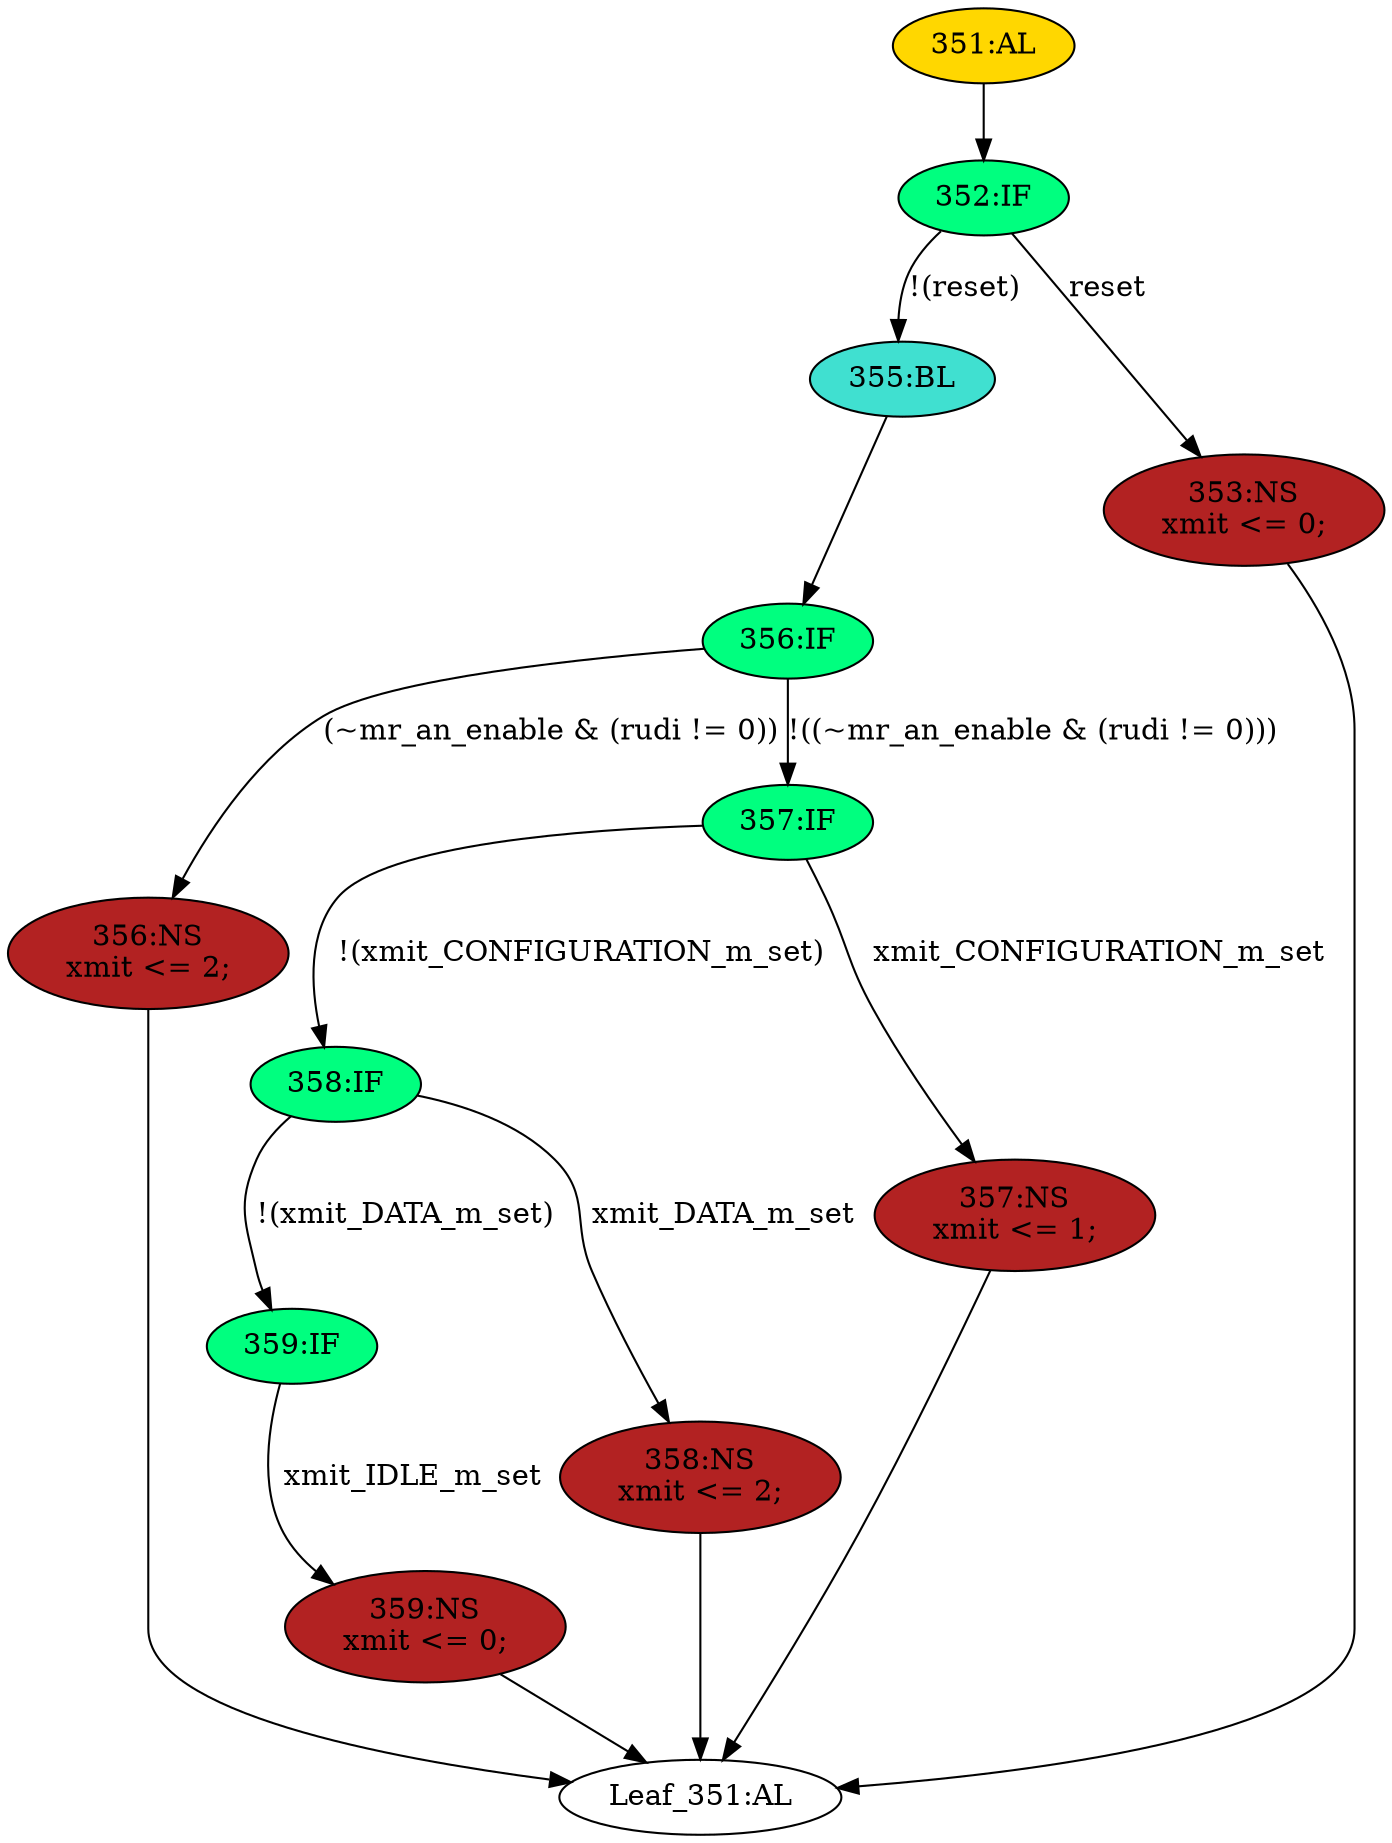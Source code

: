 strict digraph "" {
	node [label="\N"];
	"351:AL"	 [ast="<pyverilog.vparser.ast.Always object at 0x7f1980a56550>",
		clk_sens=True,
		fillcolor=gold,
		label="351:AL",
		sens="['ck', 'reset']",
		statements="[]",
		style=filled,
		typ=Always,
		use_var="['reset', 'rudi', 'mr_an_enable', 'xmit_DATA_m_set', 'xmit_CONFIGURATION_m_set', 'xmit_IDLE_m_set']"];
	"352:IF"	 [ast="<pyverilog.vparser.ast.IfStatement object at 0x7f1980a566d0>",
		fillcolor=springgreen,
		label="352:IF",
		statements="[]",
		style=filled,
		typ=IfStatement];
	"351:AL" -> "352:IF"	 [cond="[]",
		lineno=None];
	"355:BL"	 [ast="<pyverilog.vparser.ast.Block object at 0x7f1980a56750>",
		fillcolor=turquoise,
		label="355:BL",
		statements="[]",
		style=filled,
		typ=Block];
	"356:IF"	 [ast="<pyverilog.vparser.ast.IfStatement object at 0x7f1980a56790>",
		fillcolor=springgreen,
		label="356:IF",
		statements="[]",
		style=filled,
		typ=IfStatement];
	"355:BL" -> "356:IF"	 [cond="[]",
		lineno=None];
	"352:IF" -> "355:BL"	 [cond="['reset']",
		label="!(reset)",
		lineno=352];
	"353:NS"	 [ast="<pyverilog.vparser.ast.NonblockingSubstitution object at 0x7f1980a5d090>",
		fillcolor=firebrick,
		label="353:NS
xmit <= 0;",
		statements="[<pyverilog.vparser.ast.NonblockingSubstitution object at 0x7f1980a5d090>]",
		style=filled,
		typ=NonblockingSubstitution];
	"352:IF" -> "353:NS"	 [cond="['reset']",
		label=reset,
		lineno=352];
	"356:NS"	 [ast="<pyverilog.vparser.ast.NonblockingSubstitution object at 0x7f1980a56d90>",
		fillcolor=firebrick,
		label="356:NS
xmit <= 2;",
		statements="[<pyverilog.vparser.ast.NonblockingSubstitution object at 0x7f1980a56d90>]",
		style=filled,
		typ=NonblockingSubstitution];
	"356:IF" -> "356:NS"	 [cond="['mr_an_enable', 'rudi']",
		label="(~mr_an_enable & (rudi != 0))",
		lineno=356];
	"357:IF"	 [ast="<pyverilog.vparser.ast.IfStatement object at 0x7f1980a567d0>",
		fillcolor=springgreen,
		label="357:IF",
		statements="[]",
		style=filled,
		typ=IfStatement];
	"356:IF" -> "357:IF"	 [cond="['mr_an_enable', 'rudi']",
		label="!((~mr_an_enable & (rudi != 0)))",
		lineno=356];
	"358:IF"	 [ast="<pyverilog.vparser.ast.IfStatement object at 0x7f1980a56810>",
		fillcolor=springgreen,
		label="358:IF",
		statements="[]",
		style=filled,
		typ=IfStatement];
	"359:IF"	 [ast="<pyverilog.vparser.ast.IfStatement object at 0x7f1980a56850>",
		fillcolor=springgreen,
		label="359:IF",
		statements="[]",
		style=filled,
		typ=IfStatement];
	"358:IF" -> "359:IF"	 [cond="['xmit_DATA_m_set']",
		label="!(xmit_DATA_m_set)",
		lineno=358];
	"358:NS"	 [ast="<pyverilog.vparser.ast.NonblockingSubstitution object at 0x7f1980a56a90>",
		fillcolor=firebrick,
		label="358:NS
xmit <= 2;",
		statements="[<pyverilog.vparser.ast.NonblockingSubstitution object at 0x7f1980a56a90>]",
		style=filled,
		typ=NonblockingSubstitution];
	"358:IF" -> "358:NS"	 [cond="['xmit_DATA_m_set']",
		label=xmit_DATA_m_set,
		lineno=358];
	"359:NS"	 [ast="<pyverilog.vparser.ast.NonblockingSubstitution object at 0x7f1980a568d0>",
		fillcolor=firebrick,
		label="359:NS
xmit <= 0;",
		statements="[<pyverilog.vparser.ast.NonblockingSubstitution object at 0x7f1980a568d0>]",
		style=filled,
		typ=NonblockingSubstitution];
	"359:IF" -> "359:NS"	 [cond="['xmit_IDLE_m_set']",
		label=xmit_IDLE_m_set,
		lineno=359];
	"Leaf_351:AL"	 [def_var="['xmit']",
		label="Leaf_351:AL"];
	"356:NS" -> "Leaf_351:AL"	 [cond="[]",
		lineno=None];
	"353:NS" -> "Leaf_351:AL"	 [cond="[]",
		lineno=None];
	"359:NS" -> "Leaf_351:AL"	 [cond="[]",
		lineno=None];
	"357:NS"	 [ast="<pyverilog.vparser.ast.NonblockingSubstitution object at 0x7f1980a56c10>",
		fillcolor=firebrick,
		label="357:NS
xmit <= 1;",
		statements="[<pyverilog.vparser.ast.NonblockingSubstitution object at 0x7f1980a56c10>]",
		style=filled,
		typ=NonblockingSubstitution];
	"357:NS" -> "Leaf_351:AL"	 [cond="[]",
		lineno=None];
	"358:NS" -> "Leaf_351:AL"	 [cond="[]",
		lineno=None];
	"357:IF" -> "358:IF"	 [cond="['xmit_CONFIGURATION_m_set']",
		label="!(xmit_CONFIGURATION_m_set)",
		lineno=357];
	"357:IF" -> "357:NS"	 [cond="['xmit_CONFIGURATION_m_set']",
		label=xmit_CONFIGURATION_m_set,
		lineno=357];
}
